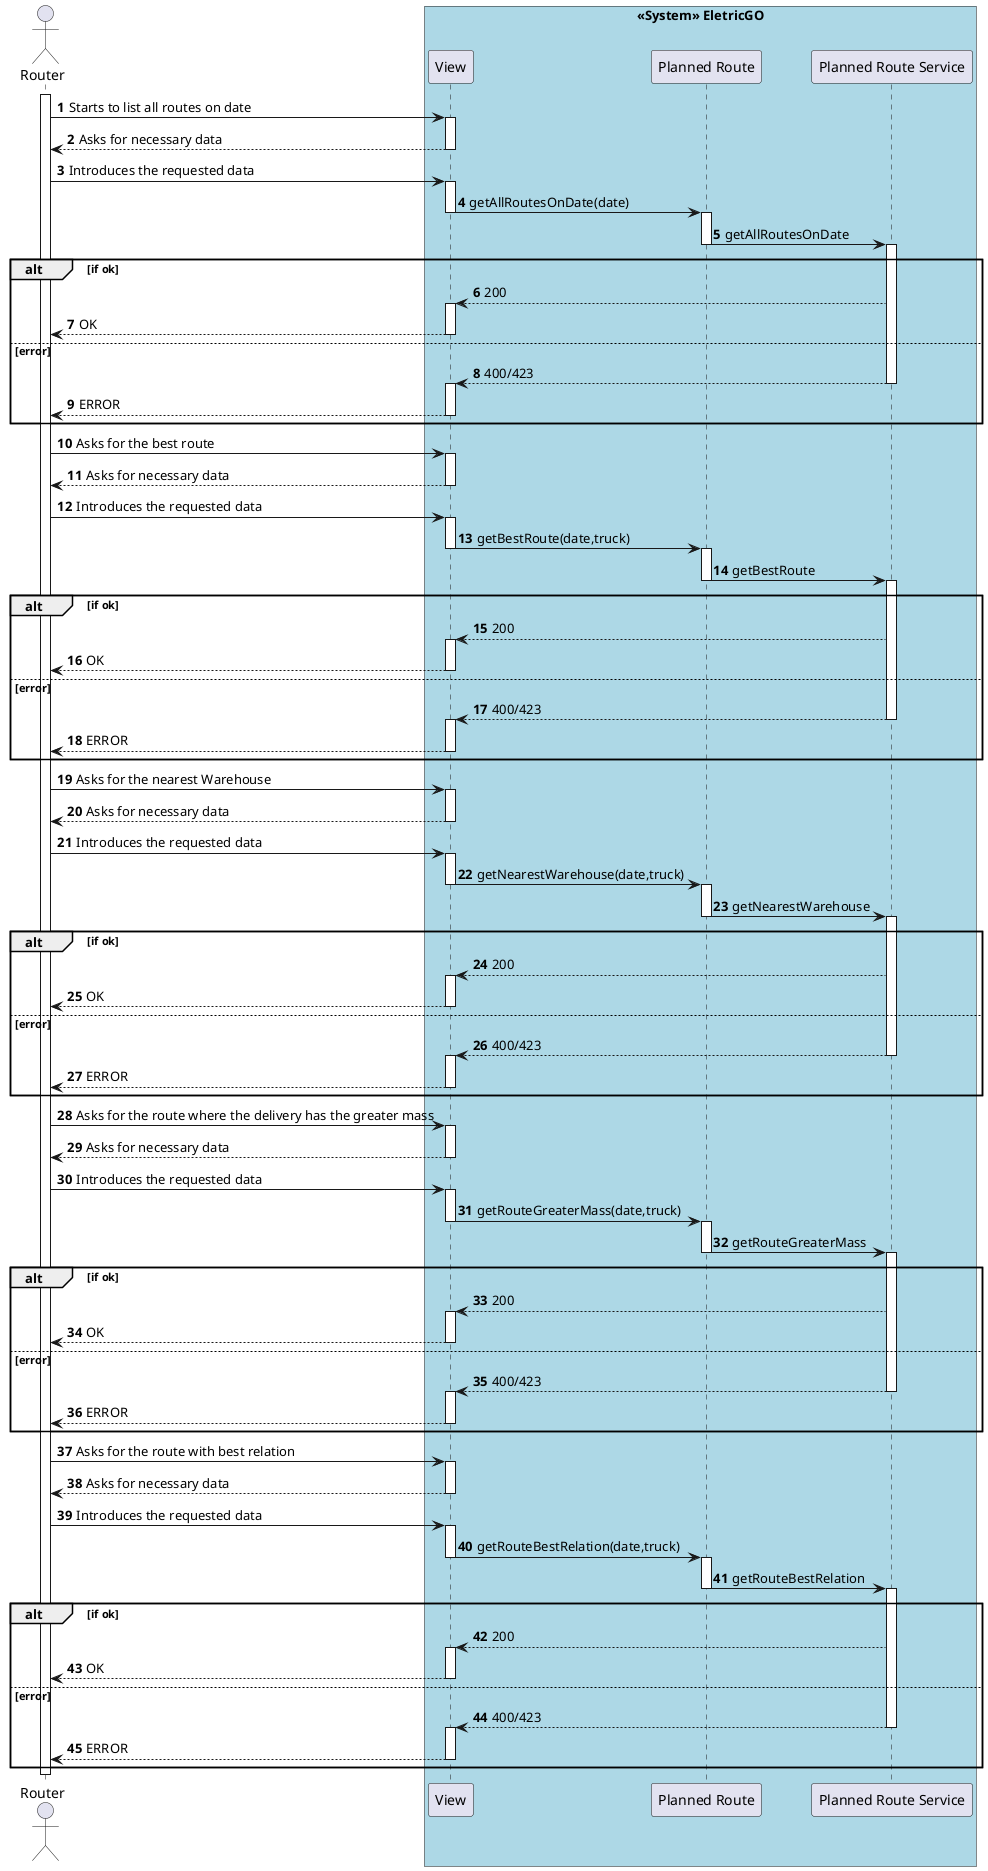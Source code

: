 @startuml Sequence Diagram
autonumber

actor Router as LM

activate LM
box "<<System>> EletricGO" #LightBlue
'participant "<<System>> EletricGO" as E
participant "View" as view
participant "Planned Route" as plan
participant "Planned Route Service" as serv
end box

  
    LM -> view: Starts to list all routes on date
    activate view
    view --> LM: Asks for necessary data
    deactivate view
    LM-> view: Introduces the requested data
    activate view

    view -> plan: getAllRoutesOnDate(date)
    
    deactivate view
    activate plan
    plan -> serv: getAllRoutesOnDate
    deactivate plan
    activate serv

    alt if ok

    serv --> view: 200
     
    activate view
    LM <-- view: OK
    deactivate view
   
    else error
    view <-- serv: 400/423
    deactivate plan
    activate view

    deactivate serv
    LM <-- view: ERROR
    deactivate view

    end alt

     LM -> view: Asks for the best route
     activate view
     view --> LM: Asks for necessary data
     deactivate view
     LM-> view: Introduces the requested data
     activate view

     view -> plan: getBestRoute(date,truck)
     deactivate view
     activate plan

    plan -> serv: getBestRoute
    deactivate plan
    activate serv

   alt if ok

    serv --> view: 200
     
    activate view
    LM <-- view: OK
    deactivate view
   
    else error
    view <-- serv: 400/423
    deactivate plan
    activate view

    deactivate serv
    LM <-- view: ERROR
    deactivate view

    end alt

    LM -> view: Asks for the nearest Warehouse
    activate view
    view --> LM: Asks for necessary data
    deactivate view
    LM-> view: Introduces the requested data
    activate view

    view -> plan: getNearestWarehouse(date,truck)
    
    deactivate view
    activate plan
    plan -> serv: getNearestWarehouse
    deactivate plan
    activate serv

    alt if ok

    serv --> view: 200
     
    activate view
    LM <-- view: OK
    deactivate view
   
    else error
    view <-- serv: 400/423
    deactivate plan
    activate view

    deactivate serv
    LM <-- view: ERROR
    deactivate view

    end alt

    LM -> view: Asks for the route where the delivery has the greater mass
    activate view
    view --> LM: Asks for necessary data
    deactivate view
    LM-> view: Introduces the requested data
    activate view

    view -> plan: getRouteGreaterMass(date,truck)
    
    deactivate view
    activate plan
    plan -> serv: getRouteGreaterMass
    deactivate plan
    activate serv

    alt if ok

    serv --> view: 200
     
    activate view
    LM <-- view: OK
    deactivate view
   
    else error
    view <-- serv: 400/423
    deactivate plan
    activate view

    deactivate serv
    LM <-- view: ERROR
    deactivate view

    end alt

    LM -> view: Asks for the route with best relation
    activate view
    view --> LM: Asks for necessary data
    deactivate view
    LM-> view: Introduces the requested data
    activate view

    view -> plan: getRouteBestRelation(date,truck)
    
    deactivate view
    activate plan
    plan -> serv: getRouteBestRelation
    deactivate plan
    activate serv

    alt if ok

    serv --> view: 200
     
    activate view
    LM <-- view: OK
    deactivate view
   
    else error
    view <-- serv: 400/423
    deactivate plan
    activate view

    deactivate serv
    LM <-- view: ERROR
    deactivate view

    end alt

  deactivate LM

@enduml